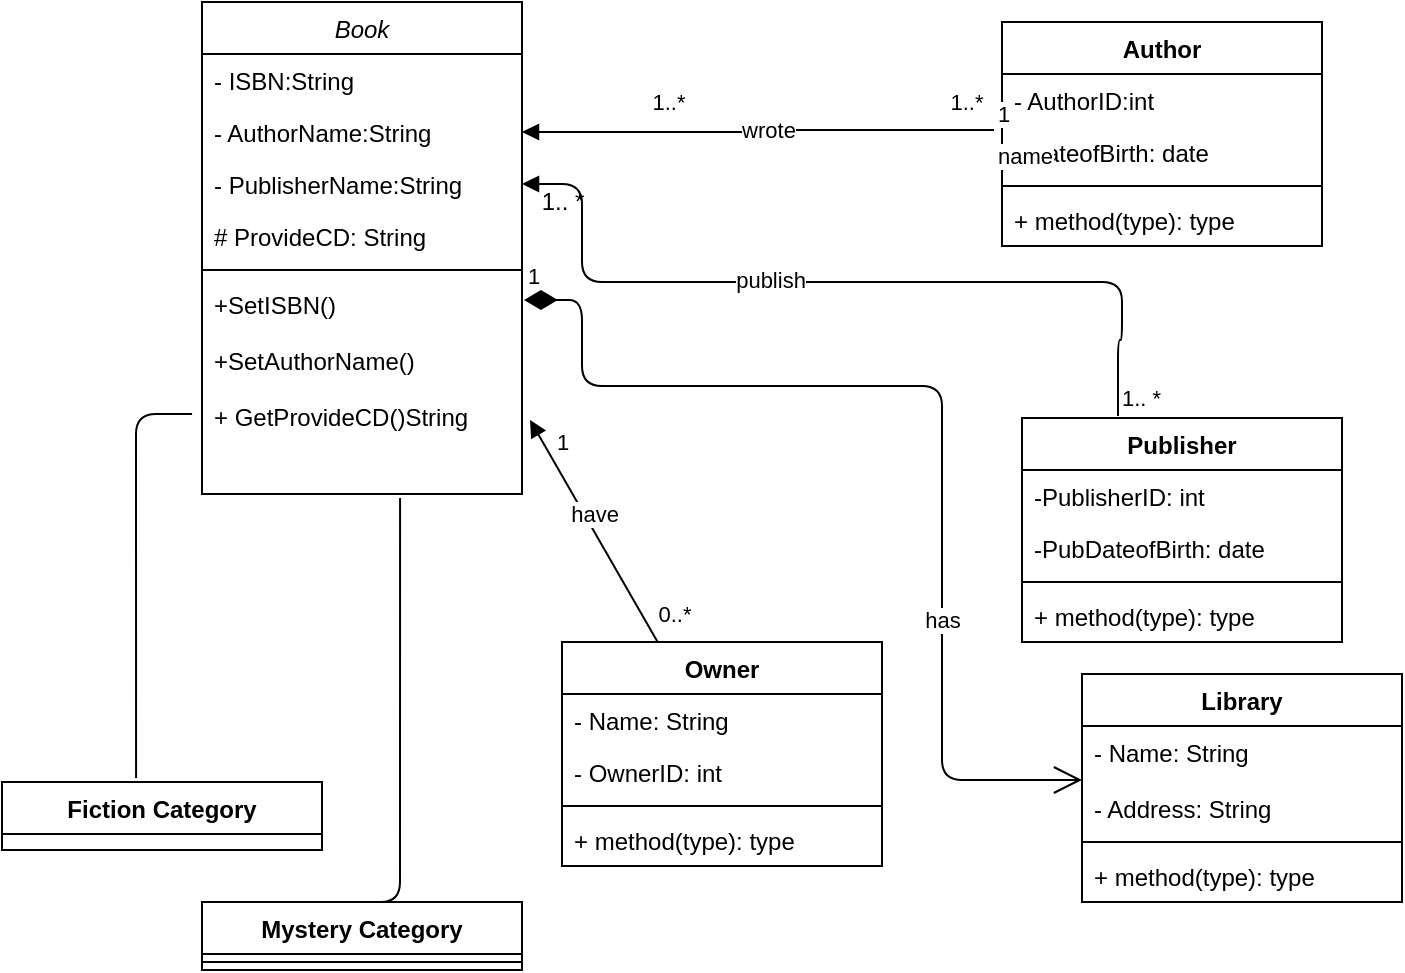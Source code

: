 <mxfile version="13.8.1" type="github">
  <diagram id="C5RBs43oDa-KdzZeNtuy" name="Page-1">
    <mxGraphModel dx="1108" dy="482" grid="1" gridSize="10" guides="1" tooltips="1" connect="1" arrows="1" fold="1" page="1" pageScale="1" pageWidth="827" pageHeight="1169" math="0" shadow="0">
      <root>
        <mxCell id="WIyWlLk6GJQsqaUBKTNV-0" />
        <mxCell id="WIyWlLk6GJQsqaUBKTNV-1" parent="WIyWlLk6GJQsqaUBKTNV-0" />
        <mxCell id="-PzK6fQJV4maFPO7ME9j-6" value="Author" style="swimlane;fontStyle=1;align=center;verticalAlign=top;childLayout=stackLayout;horizontal=1;startSize=26;horizontalStack=0;resizeParent=1;resizeParentMax=0;resizeLast=0;collapsible=1;marginBottom=0;" vertex="1" parent="WIyWlLk6GJQsqaUBKTNV-1">
          <mxGeometry x="540" y="130" width="160" height="112" as="geometry" />
        </mxCell>
        <mxCell id="-PzK6fQJV4maFPO7ME9j-7" value="- AuthorID:int" style="text;strokeColor=none;fillColor=none;align=left;verticalAlign=top;spacingLeft=4;spacingRight=4;overflow=hidden;rotatable=0;points=[[0,0.5],[1,0.5]];portConstraint=eastwest;" vertex="1" parent="-PzK6fQJV4maFPO7ME9j-6">
          <mxGeometry y="26" width="160" height="26" as="geometry" />
        </mxCell>
        <mxCell id="-PzK6fQJV4maFPO7ME9j-10" value="- DateofBirth: date" style="text;strokeColor=none;fillColor=none;align=left;verticalAlign=top;spacingLeft=4;spacingRight=4;overflow=hidden;rotatable=0;points=[[0,0.5],[1,0.5]];portConstraint=eastwest;" vertex="1" parent="-PzK6fQJV4maFPO7ME9j-6">
          <mxGeometry y="52" width="160" height="26" as="geometry" />
        </mxCell>
        <mxCell id="-PzK6fQJV4maFPO7ME9j-8" value="" style="line;strokeWidth=1;fillColor=none;align=left;verticalAlign=middle;spacingTop=-1;spacingLeft=3;spacingRight=3;rotatable=0;labelPosition=right;points=[];portConstraint=eastwest;" vertex="1" parent="-PzK6fQJV4maFPO7ME9j-6">
          <mxGeometry y="78" width="160" height="8" as="geometry" />
        </mxCell>
        <mxCell id="-PzK6fQJV4maFPO7ME9j-9" value="+ method(type): type" style="text;strokeColor=none;fillColor=none;align=left;verticalAlign=top;spacingLeft=4;spacingRight=4;overflow=hidden;rotatable=0;points=[[0,0.5],[1,0.5]];portConstraint=eastwest;" vertex="1" parent="-PzK6fQJV4maFPO7ME9j-6">
          <mxGeometry y="86" width="160" height="26" as="geometry" />
        </mxCell>
        <mxCell id="-PzK6fQJV4maFPO7ME9j-34" value="name" style="endArrow=block;endFill=1;html=1;edgeStyle=orthogonalEdgeStyle;align=left;verticalAlign=top;exitX=-0.025;exitY=1.077;exitDx=0;exitDy=0;exitPerimeter=0;entryX=1;entryY=0.5;entryDx=0;entryDy=0;" edge="1" parent="WIyWlLk6GJQsqaUBKTNV-1" source="-PzK6fQJV4maFPO7ME9j-7" target="-PzK6fQJV4maFPO7ME9j-2">
          <mxGeometry x="-1" relative="1" as="geometry">
            <mxPoint x="330" y="350" as="sourcePoint" />
            <mxPoint x="490" y="350" as="targetPoint" />
          </mxGeometry>
        </mxCell>
        <mxCell id="-PzK6fQJV4maFPO7ME9j-35" value="1" style="edgeLabel;resizable=0;html=1;align=left;verticalAlign=bottom;" connectable="0" vertex="1" parent="-PzK6fQJV4maFPO7ME9j-34">
          <mxGeometry x="-1" relative="1" as="geometry" />
        </mxCell>
        <mxCell id="-PzK6fQJV4maFPO7ME9j-36" value="wrote" style="edgeLabel;html=1;align=center;verticalAlign=middle;resizable=0;points=[];" vertex="1" connectable="0" parent="-PzK6fQJV4maFPO7ME9j-34">
          <mxGeometry x="-0.305" relative="1" as="geometry">
            <mxPoint x="-31" as="offset" />
          </mxGeometry>
        </mxCell>
        <mxCell id="-PzK6fQJV4maFPO7ME9j-37" value="1..*" style="edgeLabel;html=1;align=center;verticalAlign=middle;resizable=0;points=[];" vertex="1" connectable="0" parent="-PzK6fQJV4maFPO7ME9j-34">
          <mxGeometry x="-0.882" y="-1" relative="1" as="geometry">
            <mxPoint y="-13" as="offset" />
          </mxGeometry>
        </mxCell>
        <mxCell id="-PzK6fQJV4maFPO7ME9j-38" value="1..*" style="edgeLabel;html=1;align=center;verticalAlign=middle;resizable=0;points=[];" vertex="1" connectable="0" parent="WIyWlLk6GJQsqaUBKTNV-1">
          <mxGeometry x="420.0" y="150.002" as="geometry">
            <mxPoint x="-47" y="20" as="offset" />
          </mxGeometry>
        </mxCell>
        <mxCell id="-PzK6fQJV4maFPO7ME9j-0" value="Book" style="swimlane;fontStyle=2;align=center;verticalAlign=top;childLayout=stackLayout;horizontal=1;startSize=26;horizontalStack=0;resizeParent=1;resizeLast=0;collapsible=1;marginBottom=0;rounded=0;shadow=0;strokeWidth=1;" vertex="1" parent="WIyWlLk6GJQsqaUBKTNV-1">
          <mxGeometry x="140" y="120" width="160" height="246" as="geometry">
            <mxRectangle x="230" y="140" width="160" height="26" as="alternateBounds" />
          </mxGeometry>
        </mxCell>
        <mxCell id="-PzK6fQJV4maFPO7ME9j-1" value="- ISBN:String" style="text;align=left;verticalAlign=top;spacingLeft=4;spacingRight=4;overflow=hidden;rotatable=0;points=[[0,0.5],[1,0.5]];portConstraint=eastwest;" vertex="1" parent="-PzK6fQJV4maFPO7ME9j-0">
          <mxGeometry y="26" width="160" height="26" as="geometry" />
        </mxCell>
        <mxCell id="-PzK6fQJV4maFPO7ME9j-2" value="- AuthorName:String" style="text;align=left;verticalAlign=top;spacingLeft=4;spacingRight=4;overflow=hidden;rotatable=0;points=[[0,0.5],[1,0.5]];portConstraint=eastwest;rounded=0;shadow=0;html=0;" vertex="1" parent="-PzK6fQJV4maFPO7ME9j-0">
          <mxGeometry y="52" width="160" height="26" as="geometry" />
        </mxCell>
        <mxCell id="-PzK6fQJV4maFPO7ME9j-21" value="- PublisherName:String" style="text;align=left;verticalAlign=top;spacingLeft=4;spacingRight=4;overflow=hidden;rotatable=0;points=[[0,0.5],[1,0.5]];portConstraint=eastwest;rounded=0;shadow=0;html=0;" vertex="1" parent="-PzK6fQJV4maFPO7ME9j-0">
          <mxGeometry y="78" width="160" height="26" as="geometry" />
        </mxCell>
        <mxCell id="-PzK6fQJV4maFPO7ME9j-3" value="# ProvideCD: String" style="text;align=left;verticalAlign=top;spacingLeft=4;spacingRight=4;overflow=hidden;rotatable=0;points=[[0,0.5],[1,0.5]];portConstraint=eastwest;rounded=0;shadow=0;html=0;" vertex="1" parent="-PzK6fQJV4maFPO7ME9j-0">
          <mxGeometry y="104" width="160" height="26" as="geometry" />
        </mxCell>
        <mxCell id="-PzK6fQJV4maFPO7ME9j-4" value="" style="line;html=1;strokeWidth=1;align=left;verticalAlign=middle;spacingTop=-1;spacingLeft=3;spacingRight=3;rotatable=0;labelPosition=right;points=[];portConstraint=eastwest;" vertex="1" parent="-PzK6fQJV4maFPO7ME9j-0">
          <mxGeometry y="130" width="160" height="8" as="geometry" />
        </mxCell>
        <mxCell id="-PzK6fQJV4maFPO7ME9j-5" value="+SetISBN()&#xa;&#xa;+SetAuthorName()&#xa;&#xa;+ GetProvideCD()String" style="text;align=left;verticalAlign=top;spacingLeft=4;spacingRight=4;overflow=hidden;rotatable=0;points=[[0,0.5],[1,0.5]];portConstraint=eastwest;" vertex="1" parent="-PzK6fQJV4maFPO7ME9j-0">
          <mxGeometry y="138" width="160" height="108" as="geometry" />
        </mxCell>
        <mxCell id="-PzK6fQJV4maFPO7ME9j-46" value="" style="endArrow=none;html=1;edgeStyle=orthogonalEdgeStyle;exitX=-0.031;exitY=0.63;exitDx=0;exitDy=0;exitPerimeter=0;entryX=0.419;entryY=-0.059;entryDx=0;entryDy=0;entryPerimeter=0;" edge="1" parent="WIyWlLk6GJQsqaUBKTNV-1" source="-PzK6fQJV4maFPO7ME9j-5" target="-PzK6fQJV4maFPO7ME9j-30">
          <mxGeometry relative="1" as="geometry">
            <mxPoint x="120" y="420" as="sourcePoint" />
            <mxPoint x="280" y="420" as="targetPoint" />
          </mxGeometry>
        </mxCell>
        <mxCell id="-PzK6fQJV4maFPO7ME9j-49" value="" style="endArrow=none;html=1;edgeStyle=orthogonalEdgeStyle;exitX=0.619;exitY=1.019;exitDx=0;exitDy=0;exitPerimeter=0;entryX=0.5;entryY=0;entryDx=0;entryDy=0;" edge="1" parent="WIyWlLk6GJQsqaUBKTNV-1" source="-PzK6fQJV4maFPO7ME9j-5" target="-PzK6fQJV4maFPO7ME9j-26">
          <mxGeometry relative="1" as="geometry">
            <mxPoint x="330" y="380" as="sourcePoint" />
            <mxPoint x="490" y="380" as="targetPoint" />
            <Array as="points">
              <mxPoint x="239" y="570" />
            </Array>
          </mxGeometry>
        </mxCell>
        <mxCell id="-PzK6fQJV4maFPO7ME9j-30" value="Fiction Category" style="swimlane;fontStyle=1;align=center;verticalAlign=top;childLayout=stackLayout;horizontal=1;startSize=26;horizontalStack=0;resizeParent=1;resizeParentMax=0;resizeLast=0;collapsible=1;marginBottom=0;" vertex="1" parent="WIyWlLk6GJQsqaUBKTNV-1">
          <mxGeometry x="40" y="510" width="160" height="34" as="geometry" />
        </mxCell>
        <mxCell id="-PzK6fQJV4maFPO7ME9j-26" value="Mystery Category" style="swimlane;fontStyle=1;align=center;verticalAlign=top;childLayout=stackLayout;horizontal=1;startSize=26;horizontalStack=0;resizeParent=1;resizeParentMax=0;resizeLast=0;collapsible=1;marginBottom=0;" vertex="1" parent="WIyWlLk6GJQsqaUBKTNV-1">
          <mxGeometry x="140" y="570" width="160" height="34" as="geometry" />
        </mxCell>
        <mxCell id="-PzK6fQJV4maFPO7ME9j-28" value="" style="line;strokeWidth=1;fillColor=none;align=left;verticalAlign=middle;spacingTop=-1;spacingLeft=3;spacingRight=3;rotatable=0;labelPosition=right;points=[];portConstraint=eastwest;" vertex="1" parent="-PzK6fQJV4maFPO7ME9j-26">
          <mxGeometry y="26" width="160" height="8" as="geometry" />
        </mxCell>
        <mxCell id="-PzK6fQJV4maFPO7ME9j-53" value="have" style="html=1;verticalAlign=bottom;endArrow=block;entryX=1.025;entryY=0.657;entryDx=0;entryDy=0;entryPerimeter=0;" edge="1" parent="WIyWlLk6GJQsqaUBKTNV-1" source="-PzK6fQJV4maFPO7ME9j-15" target="-PzK6fQJV4maFPO7ME9j-5">
          <mxGeometry width="80" relative="1" as="geometry">
            <mxPoint x="370" y="380" as="sourcePoint" />
            <mxPoint x="450" y="380" as="targetPoint" />
          </mxGeometry>
        </mxCell>
        <mxCell id="-PzK6fQJV4maFPO7ME9j-54" value="0..*" style="edgeLabel;html=1;align=center;verticalAlign=middle;resizable=0;points=[];" vertex="1" connectable="0" parent="-PzK6fQJV4maFPO7ME9j-53">
          <mxGeometry x="-0.535" relative="1" as="geometry">
            <mxPoint x="23.2" y="12.01" as="offset" />
          </mxGeometry>
        </mxCell>
        <mxCell id="-PzK6fQJV4maFPO7ME9j-55" value="1" style="edgeLabel;html=1;align=center;verticalAlign=middle;resizable=0;points=[];" vertex="1" connectable="0" parent="-PzK6fQJV4maFPO7ME9j-53">
          <mxGeometry x="0.657" relative="1" as="geometry">
            <mxPoint x="5" y="-8.1" as="offset" />
          </mxGeometry>
        </mxCell>
        <mxCell id="-PzK6fQJV4maFPO7ME9j-15" value="Owner" style="swimlane;fontStyle=1;align=center;verticalAlign=top;childLayout=stackLayout;horizontal=1;startSize=26;horizontalStack=0;resizeParent=1;resizeParentMax=0;resizeLast=0;collapsible=1;marginBottom=0;" vertex="1" parent="WIyWlLk6GJQsqaUBKTNV-1">
          <mxGeometry x="320" y="440" width="160" height="112" as="geometry" />
        </mxCell>
        <mxCell id="-PzK6fQJV4maFPO7ME9j-16" value="- Name: String" style="text;strokeColor=none;fillColor=none;align=left;verticalAlign=top;spacingLeft=4;spacingRight=4;overflow=hidden;rotatable=0;points=[[0,0.5],[1,0.5]];portConstraint=eastwest;" vertex="1" parent="-PzK6fQJV4maFPO7ME9j-15">
          <mxGeometry y="26" width="160" height="26" as="geometry" />
        </mxCell>
        <mxCell id="-PzK6fQJV4maFPO7ME9j-19" value="- OwnerID: int" style="text;strokeColor=none;fillColor=none;align=left;verticalAlign=top;spacingLeft=4;spacingRight=4;overflow=hidden;rotatable=0;points=[[0,0.5],[1,0.5]];portConstraint=eastwest;" vertex="1" parent="-PzK6fQJV4maFPO7ME9j-15">
          <mxGeometry y="52" width="160" height="26" as="geometry" />
        </mxCell>
        <mxCell id="-PzK6fQJV4maFPO7ME9j-17" value="" style="line;strokeWidth=1;fillColor=none;align=left;verticalAlign=middle;spacingTop=-1;spacingLeft=3;spacingRight=3;rotatable=0;labelPosition=right;points=[];portConstraint=eastwest;" vertex="1" parent="-PzK6fQJV4maFPO7ME9j-15">
          <mxGeometry y="78" width="160" height="8" as="geometry" />
        </mxCell>
        <mxCell id="-PzK6fQJV4maFPO7ME9j-18" value="+ method(type): type" style="text;strokeColor=none;fillColor=none;align=left;verticalAlign=top;spacingLeft=4;spacingRight=4;overflow=hidden;rotatable=0;points=[[0,0.5],[1,0.5]];portConstraint=eastwest;" vertex="1" parent="-PzK6fQJV4maFPO7ME9j-15">
          <mxGeometry y="86" width="160" height="26" as="geometry" />
        </mxCell>
        <mxCell id="-PzK6fQJV4maFPO7ME9j-56" value="1" style="endArrow=open;html=1;endSize=12;startArrow=diamondThin;startSize=14;startFill=1;edgeStyle=orthogonalEdgeStyle;align=left;verticalAlign=bottom;entryX=0;entryY=0.5;entryDx=0;entryDy=0;exitX=1.006;exitY=0.102;exitDx=0;exitDy=0;exitPerimeter=0;" edge="1" parent="WIyWlLk6GJQsqaUBKTNV-1" source="-PzK6fQJV4maFPO7ME9j-5" target="-PzK6fQJV4maFPO7ME9j-23">
          <mxGeometry x="-1" y="3" relative="1" as="geometry">
            <mxPoint x="360" y="270" as="sourcePoint" />
            <mxPoint x="530" y="450" as="targetPoint" />
            <Array as="points">
              <mxPoint x="330" y="269" />
              <mxPoint x="330" y="312" />
              <mxPoint x="510" y="312" />
              <mxPoint x="510" y="509" />
            </Array>
          </mxGeometry>
        </mxCell>
        <mxCell id="-PzK6fQJV4maFPO7ME9j-58" value="has" style="edgeLabel;html=1;align=center;verticalAlign=middle;resizable=0;points=[];" vertex="1" connectable="0" parent="-PzK6fQJV4maFPO7ME9j-56">
          <mxGeometry x="0.422" relative="1" as="geometry">
            <mxPoint as="offset" />
          </mxGeometry>
        </mxCell>
        <mxCell id="-PzK6fQJV4maFPO7ME9j-22" value="Library" style="swimlane;fontStyle=1;align=center;verticalAlign=top;childLayout=stackLayout;horizontal=1;startSize=26;horizontalStack=0;resizeParent=1;resizeParentMax=0;resizeLast=0;collapsible=1;marginBottom=0;" vertex="1" parent="WIyWlLk6GJQsqaUBKTNV-1">
          <mxGeometry x="580" y="456" width="160" height="114" as="geometry" />
        </mxCell>
        <mxCell id="-PzK6fQJV4maFPO7ME9j-23" value="- Name: String&#xa;&#xa;- Address: String" style="text;strokeColor=none;fillColor=none;align=left;verticalAlign=top;spacingLeft=4;spacingRight=4;overflow=hidden;rotatable=0;points=[[0,0.5],[1,0.5]];portConstraint=eastwest;" vertex="1" parent="-PzK6fQJV4maFPO7ME9j-22">
          <mxGeometry y="26" width="160" height="54" as="geometry" />
        </mxCell>
        <mxCell id="-PzK6fQJV4maFPO7ME9j-24" value="" style="line;strokeWidth=1;fillColor=none;align=left;verticalAlign=middle;spacingTop=-1;spacingLeft=3;spacingRight=3;rotatable=0;labelPosition=right;points=[];portConstraint=eastwest;" vertex="1" parent="-PzK6fQJV4maFPO7ME9j-22">
          <mxGeometry y="80" width="160" height="8" as="geometry" />
        </mxCell>
        <mxCell id="-PzK6fQJV4maFPO7ME9j-25" value="+ method(type): type" style="text;strokeColor=none;fillColor=none;align=left;verticalAlign=top;spacingLeft=4;spacingRight=4;overflow=hidden;rotatable=0;points=[[0,0.5],[1,0.5]];portConstraint=eastwest;" vertex="1" parent="-PzK6fQJV4maFPO7ME9j-22">
          <mxGeometry y="88" width="160" height="26" as="geometry" />
        </mxCell>
        <mxCell id="-PzK6fQJV4maFPO7ME9j-59" value="name" style="endArrow=block;endFill=1;html=1;edgeStyle=orthogonalEdgeStyle;align=left;verticalAlign=top;exitX=0.3;exitY=-0.009;exitDx=0;exitDy=0;exitPerimeter=0;entryX=1;entryY=0.5;entryDx=0;entryDy=0;" edge="1" parent="WIyWlLk6GJQsqaUBKTNV-1" source="-PzK6fQJV4maFPO7ME9j-11" target="-PzK6fQJV4maFPO7ME9j-21">
          <mxGeometry x="-1" relative="1" as="geometry">
            <mxPoint x="380" y="270" as="sourcePoint" />
            <mxPoint x="540" y="270" as="targetPoint" />
            <Array as="points">
              <mxPoint x="598" y="289" />
              <mxPoint x="600" y="289" />
              <mxPoint x="600" y="260" />
              <mxPoint x="330" y="260" />
              <mxPoint x="330" y="211" />
            </Array>
          </mxGeometry>
        </mxCell>
        <mxCell id="-PzK6fQJV4maFPO7ME9j-60" value="1.. *" style="edgeLabel;resizable=0;html=1;align=left;verticalAlign=bottom;" connectable="0" vertex="1" parent="-PzK6fQJV4maFPO7ME9j-59">
          <mxGeometry x="-1" relative="1" as="geometry" />
        </mxCell>
        <mxCell id="-PzK6fQJV4maFPO7ME9j-61" value="publish" style="edgeLabel;html=1;align=center;verticalAlign=middle;resizable=0;points=[];" vertex="1" connectable="0" parent="-PzK6fQJV4maFPO7ME9j-59">
          <mxGeometry x="0.172" y="-1" relative="1" as="geometry">
            <mxPoint as="offset" />
          </mxGeometry>
        </mxCell>
        <mxCell id="-PzK6fQJV4maFPO7ME9j-11" value="Publisher" style="swimlane;fontStyle=1;align=center;verticalAlign=top;childLayout=stackLayout;horizontal=1;startSize=26;horizontalStack=0;resizeParent=1;resizeParentMax=0;resizeLast=0;collapsible=1;marginBottom=0;" vertex="1" parent="WIyWlLk6GJQsqaUBKTNV-1">
          <mxGeometry x="550" y="328" width="160" height="112" as="geometry" />
        </mxCell>
        <mxCell id="-PzK6fQJV4maFPO7ME9j-12" value="-PublisherID: int" style="text;strokeColor=none;fillColor=none;align=left;verticalAlign=top;spacingLeft=4;spacingRight=4;overflow=hidden;rotatable=0;points=[[0,0.5],[1,0.5]];portConstraint=eastwest;" vertex="1" parent="-PzK6fQJV4maFPO7ME9j-11">
          <mxGeometry y="26" width="160" height="26" as="geometry" />
        </mxCell>
        <mxCell id="-PzK6fQJV4maFPO7ME9j-20" value="-PubDateofBirth: date" style="text;strokeColor=none;fillColor=none;align=left;verticalAlign=top;spacingLeft=4;spacingRight=4;overflow=hidden;rotatable=0;points=[[0,0.5],[1,0.5]];portConstraint=eastwest;" vertex="1" parent="-PzK6fQJV4maFPO7ME9j-11">
          <mxGeometry y="52" width="160" height="26" as="geometry" />
        </mxCell>
        <mxCell id="-PzK6fQJV4maFPO7ME9j-13" value="" style="line;strokeWidth=1;fillColor=none;align=left;verticalAlign=middle;spacingTop=-1;spacingLeft=3;spacingRight=3;rotatable=0;labelPosition=right;points=[];portConstraint=eastwest;" vertex="1" parent="-PzK6fQJV4maFPO7ME9j-11">
          <mxGeometry y="78" width="160" height="8" as="geometry" />
        </mxCell>
        <mxCell id="-PzK6fQJV4maFPO7ME9j-14" value="+ method(type): type" style="text;strokeColor=none;fillColor=none;align=left;verticalAlign=top;spacingLeft=4;spacingRight=4;overflow=hidden;rotatable=0;points=[[0,0.5],[1,0.5]];portConstraint=eastwest;" vertex="1" parent="-PzK6fQJV4maFPO7ME9j-11">
          <mxGeometry y="86" width="160" height="26" as="geometry" />
        </mxCell>
        <mxCell id="-PzK6fQJV4maFPO7ME9j-63" value="1.. *" style="text;html=1;align=center;verticalAlign=middle;resizable=0;points=[];autosize=1;" vertex="1" parent="WIyWlLk6GJQsqaUBKTNV-1">
          <mxGeometry x="300" y="210" width="40" height="20" as="geometry" />
        </mxCell>
      </root>
    </mxGraphModel>
  </diagram>
</mxfile>
